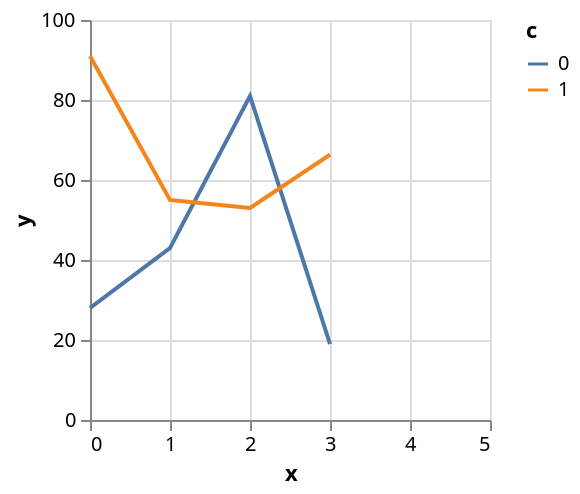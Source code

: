 {
  "$schema": "https://vega.github.io/schema/vega-lite/v2.json",
  "data": {
    "values": [
      {"x": 0, "y": 28, "c": 0},
      {"x": 0, "y": 91, "c": 1},
      {"x": 1, "y": 43, "c": 0},
      {"x": 1, "y": 55, "c": 1},
      {"x": 2, "y": 81, "c": 0},
      {"x": 2, "y": 53, "c": 1},
      {"x": 3, "y": 19, "c": 0}]},
  "mark": "line",
  "encoding": {
    "x": {"field": "x", "type": "quantitative", "scale": {"nice": 1}},
    "y": {"field": "y",
          "type": "quantitative",
          "impute": {"method": "mean"}},
    "color": {"field": "c", "type": "nominal"}
  }
}
